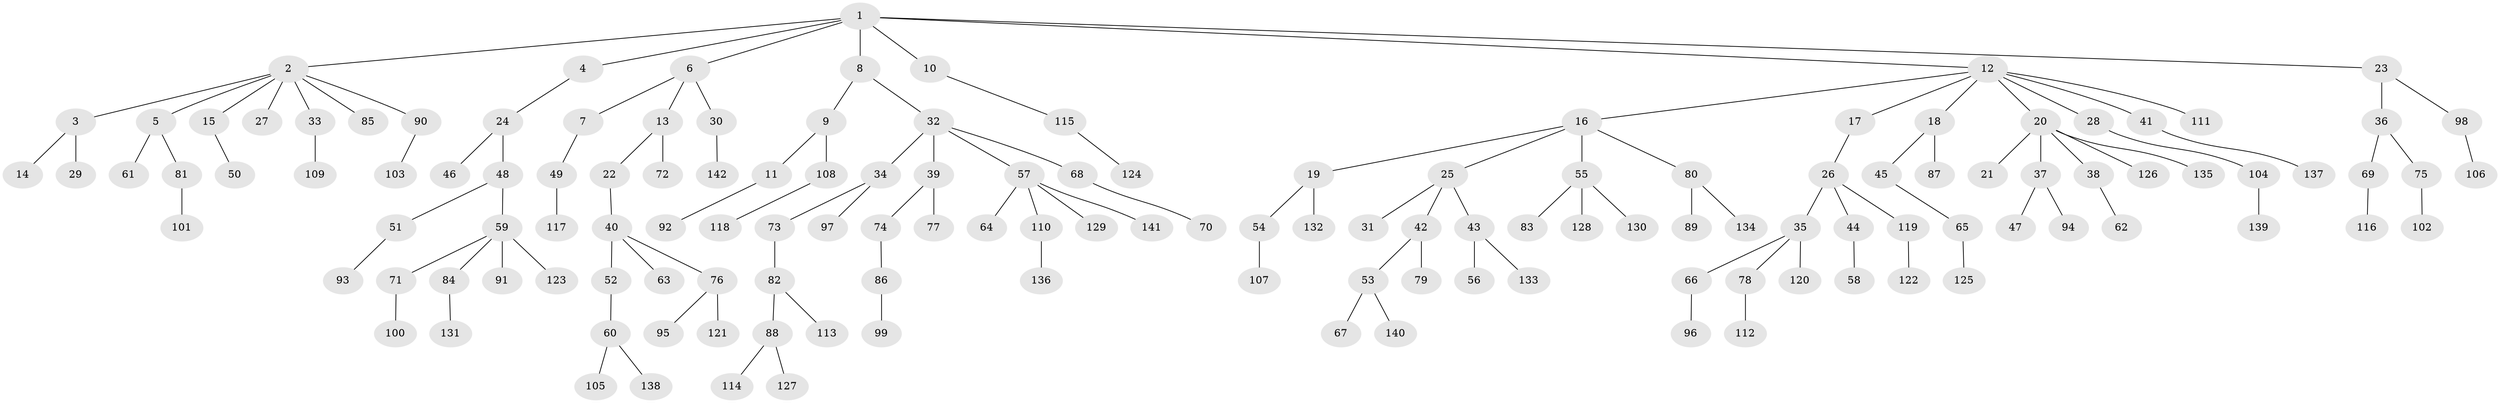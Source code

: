 // Generated by graph-tools (version 1.1) at 2025/36/03/09/25 02:36:31]
// undirected, 142 vertices, 141 edges
graph export_dot {
graph [start="1"]
  node [color=gray90,style=filled];
  1;
  2;
  3;
  4;
  5;
  6;
  7;
  8;
  9;
  10;
  11;
  12;
  13;
  14;
  15;
  16;
  17;
  18;
  19;
  20;
  21;
  22;
  23;
  24;
  25;
  26;
  27;
  28;
  29;
  30;
  31;
  32;
  33;
  34;
  35;
  36;
  37;
  38;
  39;
  40;
  41;
  42;
  43;
  44;
  45;
  46;
  47;
  48;
  49;
  50;
  51;
  52;
  53;
  54;
  55;
  56;
  57;
  58;
  59;
  60;
  61;
  62;
  63;
  64;
  65;
  66;
  67;
  68;
  69;
  70;
  71;
  72;
  73;
  74;
  75;
  76;
  77;
  78;
  79;
  80;
  81;
  82;
  83;
  84;
  85;
  86;
  87;
  88;
  89;
  90;
  91;
  92;
  93;
  94;
  95;
  96;
  97;
  98;
  99;
  100;
  101;
  102;
  103;
  104;
  105;
  106;
  107;
  108;
  109;
  110;
  111;
  112;
  113;
  114;
  115;
  116;
  117;
  118;
  119;
  120;
  121;
  122;
  123;
  124;
  125;
  126;
  127;
  128;
  129;
  130;
  131;
  132;
  133;
  134;
  135;
  136;
  137;
  138;
  139;
  140;
  141;
  142;
  1 -- 2;
  1 -- 4;
  1 -- 6;
  1 -- 8;
  1 -- 10;
  1 -- 12;
  1 -- 23;
  2 -- 3;
  2 -- 5;
  2 -- 15;
  2 -- 27;
  2 -- 33;
  2 -- 85;
  2 -- 90;
  3 -- 14;
  3 -- 29;
  4 -- 24;
  5 -- 61;
  5 -- 81;
  6 -- 7;
  6 -- 13;
  6 -- 30;
  7 -- 49;
  8 -- 9;
  8 -- 32;
  9 -- 11;
  9 -- 108;
  10 -- 115;
  11 -- 92;
  12 -- 16;
  12 -- 17;
  12 -- 18;
  12 -- 20;
  12 -- 28;
  12 -- 41;
  12 -- 111;
  13 -- 22;
  13 -- 72;
  15 -- 50;
  16 -- 19;
  16 -- 25;
  16 -- 55;
  16 -- 80;
  17 -- 26;
  18 -- 45;
  18 -- 87;
  19 -- 54;
  19 -- 132;
  20 -- 21;
  20 -- 37;
  20 -- 38;
  20 -- 126;
  20 -- 135;
  22 -- 40;
  23 -- 36;
  23 -- 98;
  24 -- 46;
  24 -- 48;
  25 -- 31;
  25 -- 42;
  25 -- 43;
  26 -- 35;
  26 -- 44;
  26 -- 119;
  28 -- 104;
  30 -- 142;
  32 -- 34;
  32 -- 39;
  32 -- 57;
  32 -- 68;
  33 -- 109;
  34 -- 73;
  34 -- 97;
  35 -- 66;
  35 -- 78;
  35 -- 120;
  36 -- 69;
  36 -- 75;
  37 -- 47;
  37 -- 94;
  38 -- 62;
  39 -- 74;
  39 -- 77;
  40 -- 52;
  40 -- 63;
  40 -- 76;
  41 -- 137;
  42 -- 53;
  42 -- 79;
  43 -- 56;
  43 -- 133;
  44 -- 58;
  45 -- 65;
  48 -- 51;
  48 -- 59;
  49 -- 117;
  51 -- 93;
  52 -- 60;
  53 -- 67;
  53 -- 140;
  54 -- 107;
  55 -- 83;
  55 -- 128;
  55 -- 130;
  57 -- 64;
  57 -- 110;
  57 -- 129;
  57 -- 141;
  59 -- 71;
  59 -- 84;
  59 -- 91;
  59 -- 123;
  60 -- 105;
  60 -- 138;
  65 -- 125;
  66 -- 96;
  68 -- 70;
  69 -- 116;
  71 -- 100;
  73 -- 82;
  74 -- 86;
  75 -- 102;
  76 -- 95;
  76 -- 121;
  78 -- 112;
  80 -- 89;
  80 -- 134;
  81 -- 101;
  82 -- 88;
  82 -- 113;
  84 -- 131;
  86 -- 99;
  88 -- 114;
  88 -- 127;
  90 -- 103;
  98 -- 106;
  104 -- 139;
  108 -- 118;
  110 -- 136;
  115 -- 124;
  119 -- 122;
}
